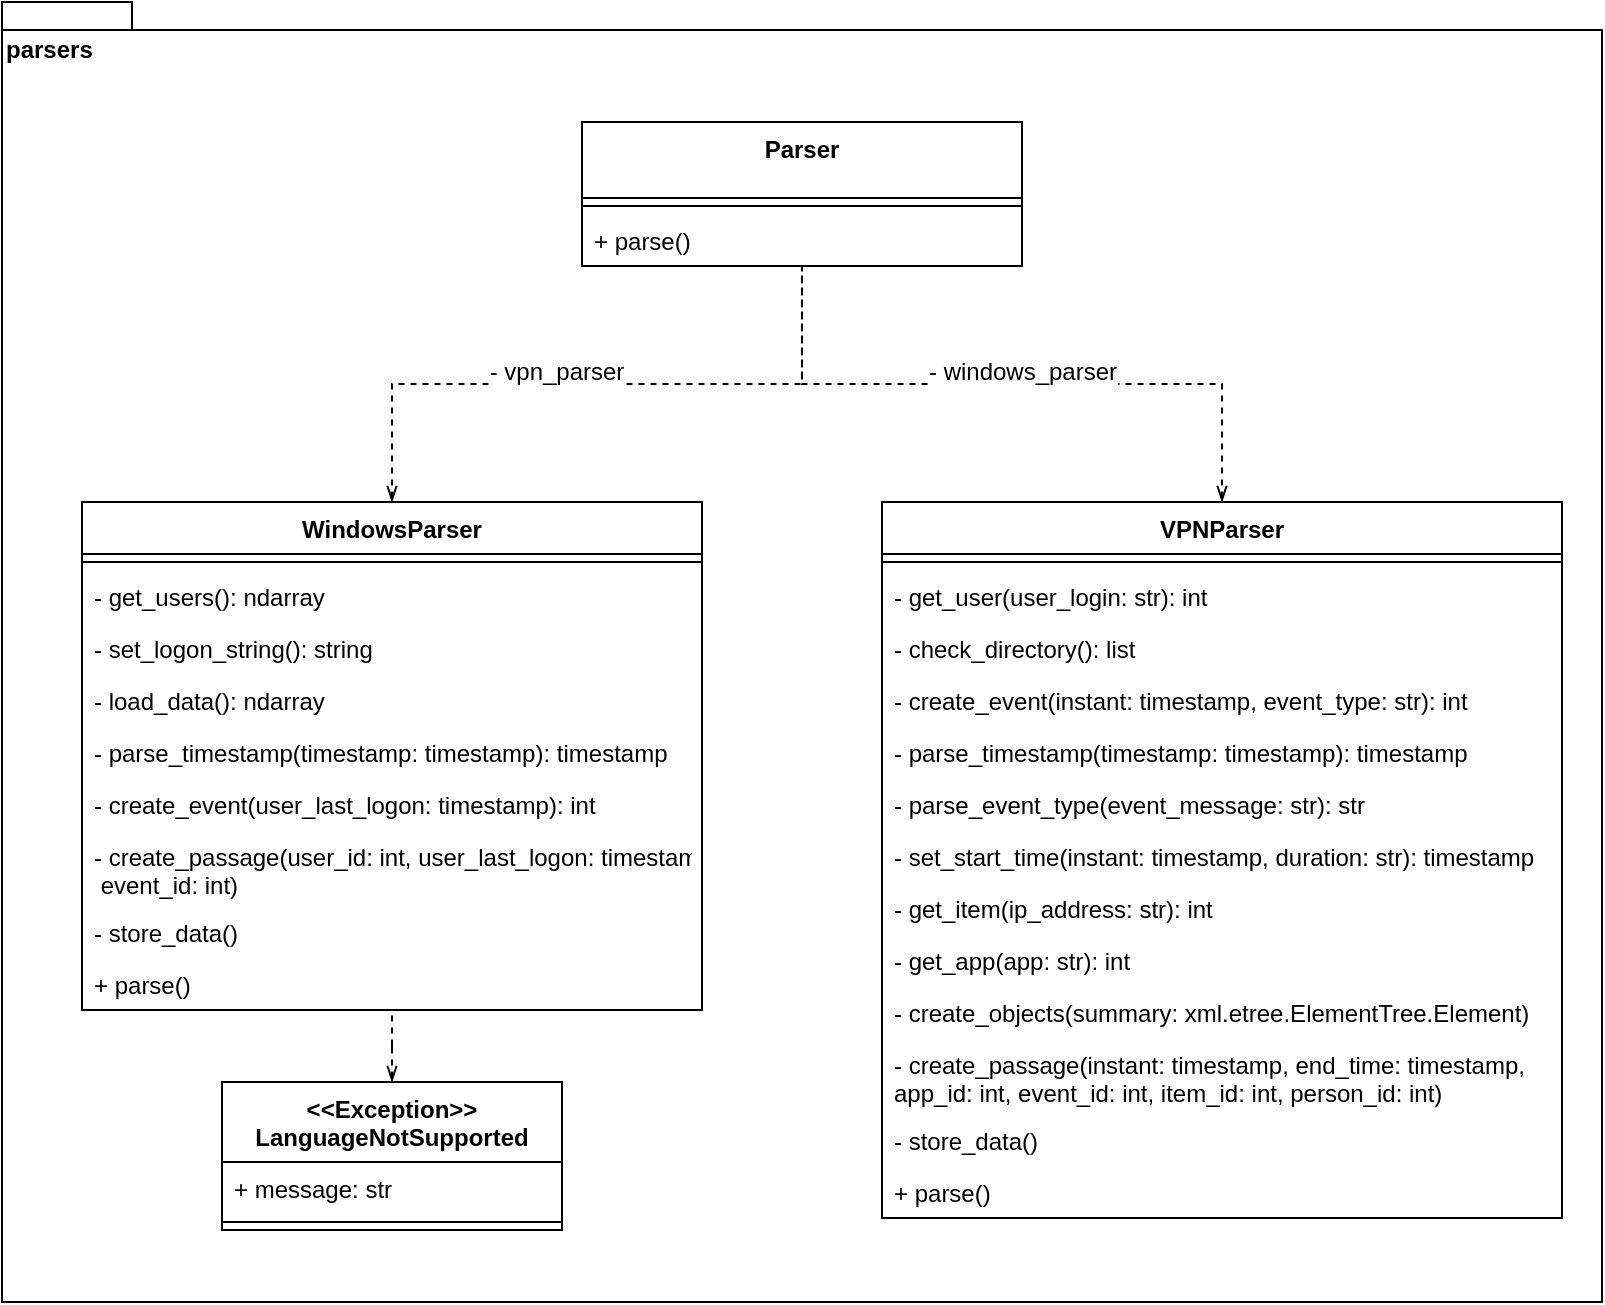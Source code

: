 <mxfile version="12.3.2" type="device" pages="1"><diagram id="1nF6XzZSjAmYsCFcRtmP" name="parsers"><mxGraphModel dx="854" dy="496" grid="1" gridSize="10" guides="1" tooltips="1" connect="1" arrows="1" fold="1" page="1" pageScale="1" pageWidth="827" pageHeight="1169" math="0" shadow="0"><root><mxCell id="0"/><mxCell id="1" parent="0"/><mxCell id="FkUN9KzR-5n65Yh1sej2-5" value="parsers" style="shape=folder;fontStyle=1;spacingTop=10;tabWidth=40;tabHeight=14;tabPosition=left;html=1;align=left;verticalAlign=top;" parent="1" vertex="1"><mxGeometry x="20" y="10" width="800" height="650" as="geometry"/></mxCell><mxCell id="PRXulMIUykv5C85sU0ml-5" value="Parser" style="swimlane;fontStyle=1;align=center;verticalAlign=top;childLayout=stackLayout;horizontal=1;startSize=38;horizontalStack=0;resizeParent=1;resizeParentMax=0;resizeLast=0;collapsible=1;marginBottom=0;" parent="1" vertex="1"><mxGeometry x="310" y="70" width="220" height="72" as="geometry"/></mxCell><mxCell id="PRXulMIUykv5C85sU0ml-7" value="" style="line;strokeWidth=1;fillColor=none;align=left;verticalAlign=middle;spacingTop=-1;spacingLeft=3;spacingRight=3;rotatable=0;labelPosition=right;points=[];portConstraint=eastwest;" parent="PRXulMIUykv5C85sU0ml-5" vertex="1"><mxGeometry y="38" width="220" height="8" as="geometry"/></mxCell><mxCell id="PRXulMIUykv5C85sU0ml-8" value="+ parse()" style="text;strokeColor=none;fillColor=none;align=left;verticalAlign=top;spacingLeft=4;spacingRight=4;overflow=hidden;rotatable=0;points=[[0,0.5],[1,0.5]];portConstraint=eastwest;" parent="PRXulMIUykv5C85sU0ml-5" vertex="1"><mxGeometry y="46" width="220" height="26" as="geometry"/></mxCell><mxCell id="Tl94f3EwXgF56wV2Ulvh-12" style="edgeStyle=orthogonalEdgeStyle;rounded=0;orthogonalLoop=1;jettySize=auto;html=1;exitX=0.5;exitY=0;exitDx=0;exitDy=0;dashed=1;startArrow=openThin;startFill=0;endArrow=none;endFill=0;" edge="1" parent="1" source="Tl94f3EwXgF56wV2Ulvh-8" target="PRXulMIUykv5C85sU0ml-5"><mxGeometry relative="1" as="geometry"/></mxCell><mxCell id="Tl94f3EwXgF56wV2Ulvh-36" value="- vpn_parser" style="text;html=1;align=center;verticalAlign=middle;resizable=0;points=[];;labelBackgroundColor=#ffffff;" vertex="1" connectable="0" parent="Tl94f3EwXgF56wV2Ulvh-12"><mxGeometry x="-0.107" y="4" relative="1" as="geometry"><mxPoint x="-3" y="-2" as="offset"/></mxGeometry></mxCell><mxCell id="Tl94f3EwXgF56wV2Ulvh-8" value="WindowsParser" style="swimlane;fontStyle=1;align=center;verticalAlign=top;childLayout=stackLayout;horizontal=1;startSize=26;horizontalStack=0;resizeParent=1;resizeParentMax=0;resizeLast=0;collapsible=1;marginBottom=0;" vertex="1" parent="1"><mxGeometry x="60" y="260" width="310" height="254" as="geometry"/></mxCell><mxCell id="Tl94f3EwXgF56wV2Ulvh-10" value="" style="line;strokeWidth=1;fillColor=none;align=left;verticalAlign=middle;spacingTop=-1;spacingLeft=3;spacingRight=3;rotatable=0;labelPosition=right;points=[];portConstraint=eastwest;" vertex="1" parent="Tl94f3EwXgF56wV2Ulvh-8"><mxGeometry y="26" width="310" height="8" as="geometry"/></mxCell><mxCell id="Tl94f3EwXgF56wV2Ulvh-11" value="- get_users(): ndarray" style="text;strokeColor=none;fillColor=none;align=left;verticalAlign=top;spacingLeft=4;spacingRight=4;overflow=hidden;rotatable=0;points=[[0,0.5],[1,0.5]];portConstraint=eastwest;" vertex="1" parent="Tl94f3EwXgF56wV2Ulvh-8"><mxGeometry y="34" width="310" height="26" as="geometry"/></mxCell><mxCell id="Tl94f3EwXgF56wV2Ulvh-33" value="- set_logon_string(): string" style="text;strokeColor=none;fillColor=none;align=left;verticalAlign=top;spacingLeft=4;spacingRight=4;overflow=hidden;rotatable=0;points=[[0,0.5],[1,0.5]];portConstraint=eastwest;" vertex="1" parent="Tl94f3EwXgF56wV2Ulvh-8"><mxGeometry y="60" width="310" height="26" as="geometry"/></mxCell><mxCell id="Tl94f3EwXgF56wV2Ulvh-34" value="- load_data(): ndarray" style="text;strokeColor=none;fillColor=none;align=left;verticalAlign=top;spacingLeft=4;spacingRight=4;overflow=hidden;rotatable=0;points=[[0,0.5],[1,0.5]];portConstraint=eastwest;" vertex="1" parent="Tl94f3EwXgF56wV2Ulvh-8"><mxGeometry y="86" width="310" height="26" as="geometry"/></mxCell><mxCell id="Tl94f3EwXgF56wV2Ulvh-35" value="- parse_timestamp(timestamp: timestamp): timestamp" style="text;strokeColor=none;fillColor=none;align=left;verticalAlign=top;spacingLeft=4;spacingRight=4;overflow=hidden;rotatable=0;points=[[0,0.5],[1,0.5]];portConstraint=eastwest;" vertex="1" parent="Tl94f3EwXgF56wV2Ulvh-8"><mxGeometry y="112" width="310" height="26" as="geometry"/></mxCell><mxCell id="Tl94f3EwXgF56wV2Ulvh-38" value="- create_event(user_last_logon: timestamp): int" style="text;strokeColor=none;fillColor=none;align=left;verticalAlign=top;spacingLeft=4;spacingRight=4;overflow=hidden;rotatable=0;points=[[0,0.5],[1,0.5]];portConstraint=eastwest;" vertex="1" parent="Tl94f3EwXgF56wV2Ulvh-8"><mxGeometry y="138" width="310" height="26" as="geometry"/></mxCell><mxCell id="Tl94f3EwXgF56wV2Ulvh-39" value="- create_passage(user_id: int, user_last_logon: timestamp,&#10; event_id: int)" style="text;strokeColor=none;fillColor=none;align=left;verticalAlign=top;spacingLeft=4;spacingRight=4;overflow=hidden;rotatable=0;points=[[0,0.5],[1,0.5]];portConstraint=eastwest;" vertex="1" parent="Tl94f3EwXgF56wV2Ulvh-8"><mxGeometry y="164" width="310" height="38" as="geometry"/></mxCell><mxCell id="Tl94f3EwXgF56wV2Ulvh-40" value="- store_data()" style="text;strokeColor=none;fillColor=none;align=left;verticalAlign=top;spacingLeft=4;spacingRight=4;overflow=hidden;rotatable=0;points=[[0,0.5],[1,0.5]];portConstraint=eastwest;" vertex="1" parent="Tl94f3EwXgF56wV2Ulvh-8"><mxGeometry y="202" width="310" height="26" as="geometry"/></mxCell><mxCell id="Tl94f3EwXgF56wV2Ulvh-41" value="+ parse()" style="text;strokeColor=none;fillColor=none;align=left;verticalAlign=top;spacingLeft=4;spacingRight=4;overflow=hidden;rotatable=0;points=[[0,0.5],[1,0.5]];portConstraint=eastwest;" vertex="1" parent="Tl94f3EwXgF56wV2Ulvh-8"><mxGeometry y="228" width="310" height="26" as="geometry"/></mxCell><mxCell id="Tl94f3EwXgF56wV2Ulvh-17" style="edgeStyle=orthogonalEdgeStyle;rounded=0;orthogonalLoop=1;jettySize=auto;html=1;exitX=0.5;exitY=0;exitDx=0;exitDy=0;dashed=1;startArrow=openThin;startFill=0;endArrow=none;endFill=0;" edge="1" parent="1" source="Tl94f3EwXgF56wV2Ulvh-13" target="PRXulMIUykv5C85sU0ml-5"><mxGeometry relative="1" as="geometry"/></mxCell><mxCell id="Tl94f3EwXgF56wV2Ulvh-37" value="- windows_parser" style="text;html=1;align=center;verticalAlign=middle;resizable=0;points=[];;labelBackgroundColor=#ffffff;" vertex="1" connectable="0" parent="Tl94f3EwXgF56wV2Ulvh-17"><mxGeometry x="-0.195" y="1" relative="1" as="geometry"><mxPoint x="-27" y="-7" as="offset"/></mxGeometry></mxCell><mxCell id="Tl94f3EwXgF56wV2Ulvh-13" value="VPNParser" style="swimlane;fontStyle=1;align=center;verticalAlign=top;childLayout=stackLayout;horizontal=1;startSize=26;horizontalStack=0;resizeParent=1;resizeParentMax=0;resizeLast=0;collapsible=1;marginBottom=0;" vertex="1" parent="1"><mxGeometry x="460" y="260" width="340" height="358" as="geometry"/></mxCell><mxCell id="Tl94f3EwXgF56wV2Ulvh-15" value="" style="line;strokeWidth=1;fillColor=none;align=left;verticalAlign=middle;spacingTop=-1;spacingLeft=3;spacingRight=3;rotatable=0;labelPosition=right;points=[];portConstraint=eastwest;" vertex="1" parent="Tl94f3EwXgF56wV2Ulvh-13"><mxGeometry y="26" width="340" height="8" as="geometry"/></mxCell><mxCell id="Tl94f3EwXgF56wV2Ulvh-16" value="- get_user(user_login: str): int" style="text;strokeColor=none;fillColor=none;align=left;verticalAlign=top;spacingLeft=4;spacingRight=4;overflow=hidden;rotatable=0;points=[[0,0.5],[1,0.5]];portConstraint=eastwest;" vertex="1" parent="Tl94f3EwXgF56wV2Ulvh-13"><mxGeometry y="34" width="340" height="26" as="geometry"/></mxCell><mxCell id="Tl94f3EwXgF56wV2Ulvh-18" value="- check_directory(): list" style="text;strokeColor=none;fillColor=none;align=left;verticalAlign=top;spacingLeft=4;spacingRight=4;overflow=hidden;rotatable=0;points=[[0,0.5],[1,0.5]];portConstraint=eastwest;" vertex="1" parent="Tl94f3EwXgF56wV2Ulvh-13"><mxGeometry y="60" width="340" height="26" as="geometry"/></mxCell><mxCell id="Tl94f3EwXgF56wV2Ulvh-19" value="- create_event(instant: timestamp, event_type: str): int" style="text;strokeColor=none;fillColor=none;align=left;verticalAlign=top;spacingLeft=4;spacingRight=4;overflow=hidden;rotatable=0;points=[[0,0.5],[1,0.5]];portConstraint=eastwest;" vertex="1" parent="Tl94f3EwXgF56wV2Ulvh-13"><mxGeometry y="86" width="340" height="26" as="geometry"/></mxCell><mxCell id="Tl94f3EwXgF56wV2Ulvh-20" value="- parse_timestamp(timestamp: timestamp): timestamp" style="text;strokeColor=none;fillColor=none;align=left;verticalAlign=top;spacingLeft=4;spacingRight=4;overflow=hidden;rotatable=0;points=[[0,0.5],[1,0.5]];portConstraint=eastwest;" vertex="1" parent="Tl94f3EwXgF56wV2Ulvh-13"><mxGeometry y="112" width="340" height="26" as="geometry"/></mxCell><mxCell id="Tl94f3EwXgF56wV2Ulvh-21" value="- parse_event_type(event_message: str): str" style="text;strokeColor=none;fillColor=none;align=left;verticalAlign=top;spacingLeft=4;spacingRight=4;overflow=hidden;rotatable=0;points=[[0,0.5],[1,0.5]];portConstraint=eastwest;" vertex="1" parent="Tl94f3EwXgF56wV2Ulvh-13"><mxGeometry y="138" width="340" height="26" as="geometry"/></mxCell><mxCell id="Tl94f3EwXgF56wV2Ulvh-22" value="- set_start_time(instant: timestamp, duration: str): timestamp" style="text;strokeColor=none;fillColor=none;align=left;verticalAlign=top;spacingLeft=4;spacingRight=4;overflow=hidden;rotatable=0;points=[[0,0.5],[1,0.5]];portConstraint=eastwest;" vertex="1" parent="Tl94f3EwXgF56wV2Ulvh-13"><mxGeometry y="164" width="340" height="26" as="geometry"/></mxCell><mxCell id="Tl94f3EwXgF56wV2Ulvh-23" value="- get_item(ip_address: str): int" style="text;strokeColor=none;fillColor=none;align=left;verticalAlign=top;spacingLeft=4;spacingRight=4;overflow=hidden;rotatable=0;points=[[0,0.5],[1,0.5]];portConstraint=eastwest;" vertex="1" parent="Tl94f3EwXgF56wV2Ulvh-13"><mxGeometry y="190" width="340" height="26" as="geometry"/></mxCell><mxCell id="Tl94f3EwXgF56wV2Ulvh-24" value="- get_app(app: str): int" style="text;strokeColor=none;fillColor=none;align=left;verticalAlign=top;spacingLeft=4;spacingRight=4;overflow=hidden;rotatable=0;points=[[0,0.5],[1,0.5]];portConstraint=eastwest;" vertex="1" parent="Tl94f3EwXgF56wV2Ulvh-13"><mxGeometry y="216" width="340" height="26" as="geometry"/></mxCell><mxCell id="Tl94f3EwXgF56wV2Ulvh-25" value="- create_objects(summary: xml.etree.ElementTree.Element)" style="text;strokeColor=none;fillColor=none;align=left;verticalAlign=top;spacingLeft=4;spacingRight=4;overflow=hidden;rotatable=0;points=[[0,0.5],[1,0.5]];portConstraint=eastwest;" vertex="1" parent="Tl94f3EwXgF56wV2Ulvh-13"><mxGeometry y="242" width="340" height="26" as="geometry"/></mxCell><mxCell id="Tl94f3EwXgF56wV2Ulvh-26" value="- create_passage(instant: timestamp, end_time: timestamp,&#10;app_id: int, event_id: int, item_id: int, person_id: int)" style="text;strokeColor=none;fillColor=none;align=left;verticalAlign=top;spacingLeft=4;spacingRight=4;overflow=hidden;rotatable=0;points=[[0,0.5],[1,0.5]];portConstraint=eastwest;" vertex="1" parent="Tl94f3EwXgF56wV2Ulvh-13"><mxGeometry y="268" width="340" height="38" as="geometry"/></mxCell><mxCell id="Tl94f3EwXgF56wV2Ulvh-27" value="- store_data()" style="text;strokeColor=none;fillColor=none;align=left;verticalAlign=top;spacingLeft=4;spacingRight=4;overflow=hidden;rotatable=0;points=[[0,0.5],[1,0.5]];portConstraint=eastwest;" vertex="1" parent="Tl94f3EwXgF56wV2Ulvh-13"><mxGeometry y="306" width="340" height="26" as="geometry"/></mxCell><mxCell id="Tl94f3EwXgF56wV2Ulvh-28" value="+ parse()" style="text;strokeColor=none;fillColor=none;align=left;verticalAlign=top;spacingLeft=4;spacingRight=4;overflow=hidden;rotatable=0;points=[[0,0.5],[1,0.5]];portConstraint=eastwest;" vertex="1" parent="Tl94f3EwXgF56wV2Ulvh-13"><mxGeometry y="332" width="340" height="26" as="geometry"/></mxCell><mxCell id="Tl94f3EwXgF56wV2Ulvh-42" style="edgeStyle=orthogonalEdgeStyle;rounded=0;orthogonalLoop=1;jettySize=auto;html=1;exitX=0.5;exitY=0;exitDx=0;exitDy=0;dashed=1;startArrow=openThin;startFill=0;endArrow=none;endFill=0;" edge="1" parent="1" source="Tl94f3EwXgF56wV2Ulvh-29" target="Tl94f3EwXgF56wV2Ulvh-8"><mxGeometry relative="1" as="geometry"/></mxCell><mxCell id="Tl94f3EwXgF56wV2Ulvh-29" value="&lt;&lt;Exception&gt;&gt;&#10;LanguageNotSupported" style="swimlane;fontStyle=1;align=center;verticalAlign=top;childLayout=stackLayout;horizontal=1;startSize=40;horizontalStack=0;resizeParent=1;resizeParentMax=0;resizeLast=0;collapsible=1;marginBottom=0;" vertex="1" parent="1"><mxGeometry x="130" y="550" width="170" height="74" as="geometry"/></mxCell><mxCell id="Tl94f3EwXgF56wV2Ulvh-30" value="+ message: str" style="text;strokeColor=none;fillColor=none;align=left;verticalAlign=top;spacingLeft=4;spacingRight=4;overflow=hidden;rotatable=0;points=[[0,0.5],[1,0.5]];portConstraint=eastwest;" vertex="1" parent="Tl94f3EwXgF56wV2Ulvh-29"><mxGeometry y="40" width="170" height="26" as="geometry"/></mxCell><mxCell id="Tl94f3EwXgF56wV2Ulvh-31" value="" style="line;strokeWidth=1;fillColor=none;align=left;verticalAlign=middle;spacingTop=-1;spacingLeft=3;spacingRight=3;rotatable=0;labelPosition=right;points=[];portConstraint=eastwest;" vertex="1" parent="Tl94f3EwXgF56wV2Ulvh-29"><mxGeometry y="66" width="170" height="8" as="geometry"/></mxCell></root></mxGraphModel></diagram></mxfile>